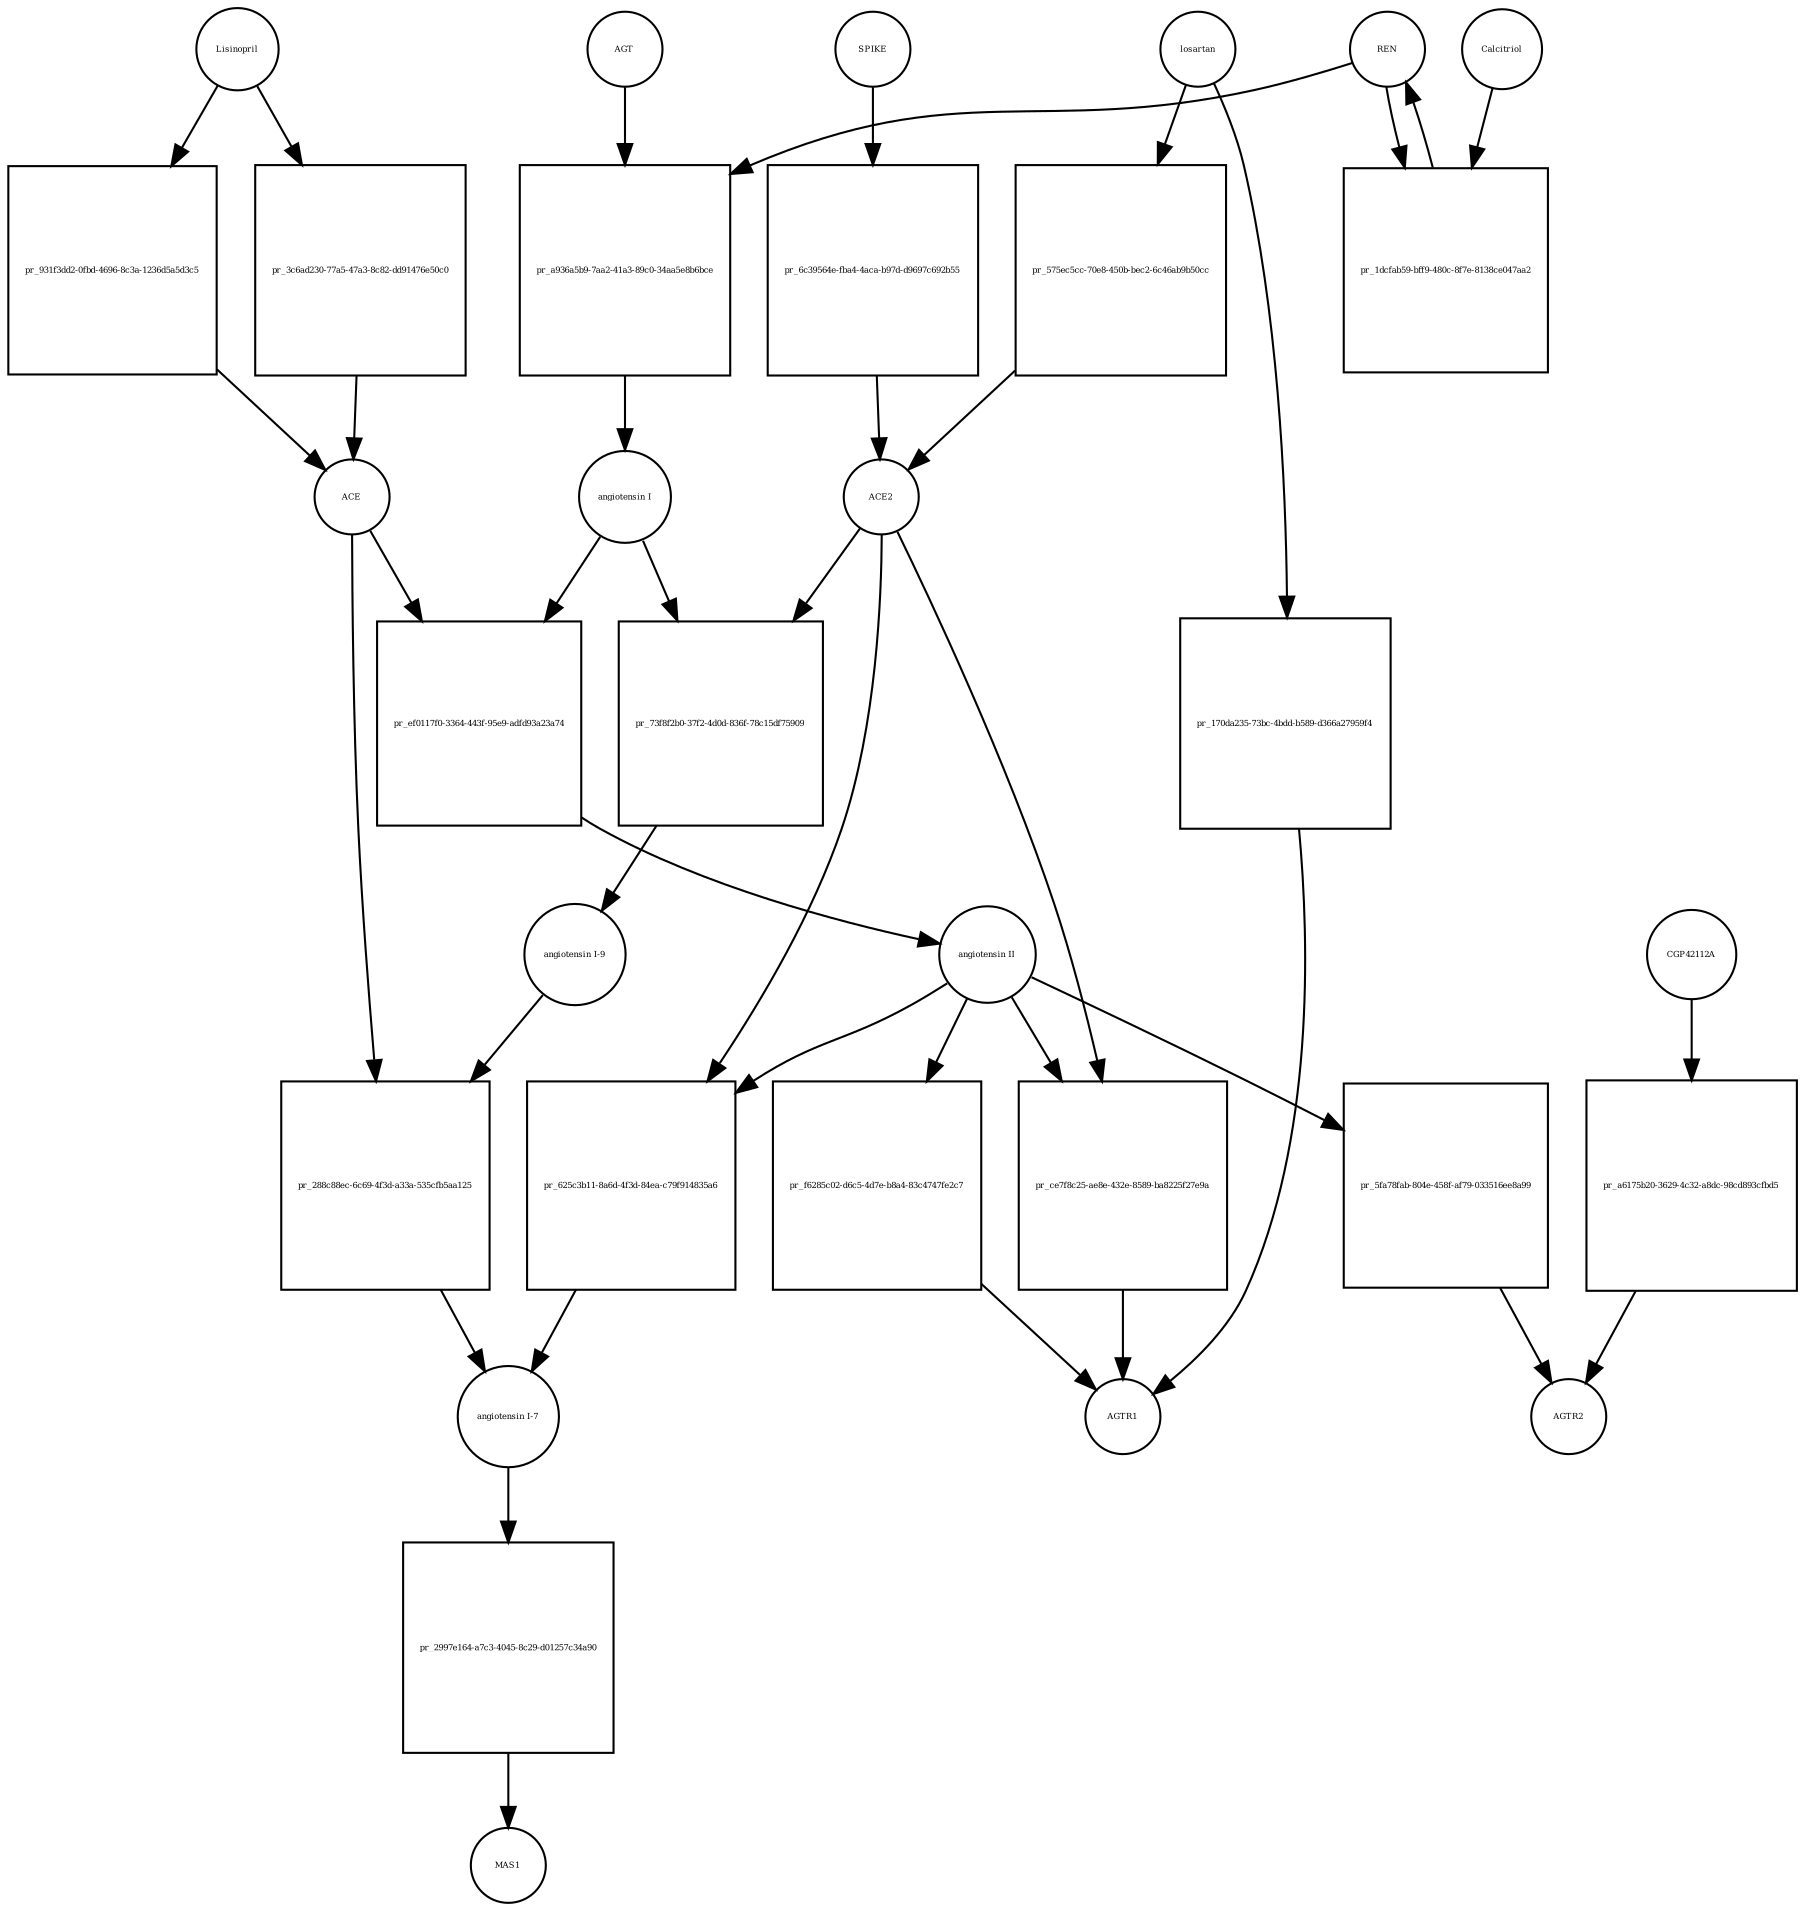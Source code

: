 strict digraph  {
AGT [annotation="", bipartite=0, cls=macromolecule, fontsize=4, label=AGT, shape=circle];
"pr_a936a5b9-7aa2-41a3-89c0-34aa5e8b6bce" [annotation="", bipartite=1, cls=process, fontsize=4, label="pr_a936a5b9-7aa2-41a3-89c0-34aa5e8b6bce", shape=square];
"angiotensin I" [annotation="", bipartite=0, cls="simple chemical", fontsize=4, label="angiotensin I", shape=circle];
REN [annotation="", bipartite=0, cls=macromolecule, fontsize=4, label=REN, shape=circle];
"pr_ef0117f0-3364-443f-95e9-adfd93a23a74" [annotation="", bipartite=1, cls=process, fontsize=4, label="pr_ef0117f0-3364-443f-95e9-adfd93a23a74", shape=square];
"angiotensin II" [annotation="", bipartite=0, cls="simple chemical", fontsize=4, label="angiotensin II", shape=circle];
ACE [annotation="", bipartite=0, cls=macromolecule, fontsize=4, label=ACE, shape=circle];
"pr_73f8f2b0-37f2-4d0d-836f-78c15df75909" [annotation="", bipartite=1, cls=process, fontsize=4, label="pr_73f8f2b0-37f2-4d0d-836f-78c15df75909", shape=square];
"angiotensin I-9" [annotation="", bipartite=0, cls="simple chemical", fontsize=4, label="angiotensin I-9", shape=circle];
ACE2 [annotation="", bipartite=0, cls=macromolecule, fontsize=4, label=ACE2, shape=circle];
"pr_288c88ec-6c69-4f3d-a33a-535cfb5aa125" [annotation="", bipartite=1, cls=process, fontsize=4, label="pr_288c88ec-6c69-4f3d-a33a-535cfb5aa125", shape=square];
"angiotensin I-7" [annotation="", bipartite=0, cls="simple chemical", fontsize=4, label="angiotensin I-7", shape=circle];
"pr_625c3b11-8a6d-4f3d-84ea-c79f914835a6" [annotation="", bipartite=1, cls=process, fontsize=4, label="pr_625c3b11-8a6d-4f3d-84ea-c79f914835a6", shape=square];
SPIKE [annotation="", bipartite=0, cls=macromolecule, fontsize=4, label=SPIKE, shape=circle];
"pr_6c39564e-fba4-4aca-b97d-d9697c692b55" [annotation="", bipartite=1, cls=process, fontsize=4, label="pr_6c39564e-fba4-4aca-b97d-d9697c692b55", shape=square];
Lisinopril [annotation="", bipartite=0, cls="simple chemical", fontsize=4, label=Lisinopril, shape=circle];
"pr_931f3dd2-0fbd-4696-8c3a-1236d5a5d3c5" [annotation="", bipartite=1, cls=process, fontsize=4, label="pr_931f3dd2-0fbd-4696-8c3a-1236d5a5d3c5", shape=square];
"pr_f6285c02-d6c5-4d7e-b8a4-83c4747fe2c7" [annotation="", bipartite=1, cls=process, fontsize=4, label="pr_f6285c02-d6c5-4d7e-b8a4-83c4747fe2c7", shape=square];
AGTR1 [annotation="", bipartite=0, cls=macromolecule, fontsize=4, label=AGTR1, shape=circle];
"pr_5fa78fab-804e-458f-af79-033516ee8a99" [annotation="", bipartite=1, cls=process, fontsize=4, label="pr_5fa78fab-804e-458f-af79-033516ee8a99", shape=square];
AGTR2 [annotation="", bipartite=0, cls=macromolecule, fontsize=4, label=AGTR2, shape=circle];
"pr_2997e164-a7c3-4045-8c29-d01257c34a90" [annotation="", bipartite=1, cls=process, fontsize=4, label="pr_2997e164-a7c3-4045-8c29-d01257c34a90", shape=square];
MAS1 [annotation="", bipartite=0, cls=macromolecule, fontsize=4, label=MAS1, shape=circle];
losartan [annotation="", bipartite=0, cls="simple chemical", fontsize=4, label=losartan, shape=circle];
"pr_170da235-73bc-4bdd-b589-d366a27959f4" [annotation="", bipartite=1, cls=process, fontsize=4, label="pr_170da235-73bc-4bdd-b589-d366a27959f4", shape=square];
"pr_1dcfab59-bff9-480c-8f7e-8138ce047aa2" [annotation="", bipartite=1, cls=process, fontsize=4, label="pr_1dcfab59-bff9-480c-8f7e-8138ce047aa2", shape=square];
Calcitriol [annotation="", bipartite=0, cls="simple chemical", fontsize=4, label=Calcitriol, shape=circle];
"pr_3c6ad230-77a5-47a3-8c82-dd91476e50c0" [annotation="", bipartite=1, cls=process, fontsize=4, label="pr_3c6ad230-77a5-47a3-8c82-dd91476e50c0", shape=square];
"pr_ce7f8c25-ae8e-432e-8589-ba8225f27e9a" [annotation="", bipartite=1, cls=process, fontsize=4, label="pr_ce7f8c25-ae8e-432e-8589-ba8225f27e9a", shape=square];
CGP42112A [annotation="", bipartite=0, cls="simple chemical", fontsize=4, label=CGP42112A, shape=circle];
"pr_a6175b20-3629-4c32-a8dc-98cd893cfbd5" [annotation="", bipartite=1, cls=process, fontsize=4, label="pr_a6175b20-3629-4c32-a8dc-98cd893cfbd5", shape=square];
"pr_575ec5cc-70e8-450b-bec2-6c46ab9b50cc" [annotation="", bipartite=1, cls=process, fontsize=4, label="pr_575ec5cc-70e8-450b-bec2-6c46ab9b50cc", shape=square];
AGT -> "pr_a936a5b9-7aa2-41a3-89c0-34aa5e8b6bce"  [annotation="", interaction_type=consumption];
"pr_a936a5b9-7aa2-41a3-89c0-34aa5e8b6bce" -> "angiotensin I"  [annotation="", interaction_type=production];
"angiotensin I" -> "pr_ef0117f0-3364-443f-95e9-adfd93a23a74"  [annotation="", interaction_type=consumption];
"angiotensin I" -> "pr_73f8f2b0-37f2-4d0d-836f-78c15df75909"  [annotation="", interaction_type=consumption];
REN -> "pr_a936a5b9-7aa2-41a3-89c0-34aa5e8b6bce"  [annotation="", interaction_type=catalysis];
REN -> "pr_1dcfab59-bff9-480c-8f7e-8138ce047aa2"  [annotation="", interaction_type=consumption];
"pr_ef0117f0-3364-443f-95e9-adfd93a23a74" -> "angiotensin II"  [annotation="", interaction_type=production];
"angiotensin II" -> "pr_625c3b11-8a6d-4f3d-84ea-c79f914835a6"  [annotation="", interaction_type=consumption];
"angiotensin II" -> "pr_f6285c02-d6c5-4d7e-b8a4-83c4747fe2c7"  [annotation="", interaction_type=consumption];
"angiotensin II" -> "pr_5fa78fab-804e-458f-af79-033516ee8a99"  [annotation="", interaction_type=consumption];
"angiotensin II" -> "pr_ce7f8c25-ae8e-432e-8589-ba8225f27e9a"  [annotation="", interaction_type=modulation];
ACE -> "pr_ef0117f0-3364-443f-95e9-adfd93a23a74"  [annotation="", interaction_type=catalysis];
ACE -> "pr_288c88ec-6c69-4f3d-a33a-535cfb5aa125"  [annotation="", interaction_type=catalysis];
"pr_73f8f2b0-37f2-4d0d-836f-78c15df75909" -> "angiotensin I-9"  [annotation="", interaction_type=production];
"angiotensin I-9" -> "pr_288c88ec-6c69-4f3d-a33a-535cfb5aa125"  [annotation="", interaction_type=consumption];
ACE2 -> "pr_73f8f2b0-37f2-4d0d-836f-78c15df75909"  [annotation="", interaction_type=catalysis];
ACE2 -> "pr_625c3b11-8a6d-4f3d-84ea-c79f914835a6"  [annotation="", interaction_type=catalysis];
ACE2 -> "pr_ce7f8c25-ae8e-432e-8589-ba8225f27e9a"  [annotation="", interaction_type=consumption];
"pr_288c88ec-6c69-4f3d-a33a-535cfb5aa125" -> "angiotensin I-7"  [annotation="", interaction_type=production];
"angiotensin I-7" -> "pr_2997e164-a7c3-4045-8c29-d01257c34a90"  [annotation="", interaction_type=consumption];
"pr_625c3b11-8a6d-4f3d-84ea-c79f914835a6" -> "angiotensin I-7"  [annotation="", interaction_type=production];
SPIKE -> "pr_6c39564e-fba4-4aca-b97d-d9697c692b55"  [annotation="", interaction_type=consumption];
"pr_6c39564e-fba4-4aca-b97d-d9697c692b55" -> ACE2  [annotation="", interaction_type=production];
Lisinopril -> "pr_931f3dd2-0fbd-4696-8c3a-1236d5a5d3c5"  [annotation="", interaction_type=consumption];
Lisinopril -> "pr_3c6ad230-77a5-47a3-8c82-dd91476e50c0"  [annotation="", interaction_type=consumption];
"pr_931f3dd2-0fbd-4696-8c3a-1236d5a5d3c5" -> ACE  [annotation="", interaction_type=production];
"pr_f6285c02-d6c5-4d7e-b8a4-83c4747fe2c7" -> AGTR1  [annotation="", interaction_type=production];
"pr_5fa78fab-804e-458f-af79-033516ee8a99" -> AGTR2  [annotation="", interaction_type=production];
"pr_2997e164-a7c3-4045-8c29-d01257c34a90" -> MAS1  [annotation="", interaction_type=production];
losartan -> "pr_170da235-73bc-4bdd-b589-d366a27959f4"  [annotation="", interaction_type=consumption];
losartan -> "pr_575ec5cc-70e8-450b-bec2-6c46ab9b50cc"  [annotation="", interaction_type=consumption];
"pr_170da235-73bc-4bdd-b589-d366a27959f4" -> AGTR1  [annotation="", interaction_type=production];
"pr_1dcfab59-bff9-480c-8f7e-8138ce047aa2" -> REN  [annotation="", interaction_type=production];
Calcitriol -> "pr_1dcfab59-bff9-480c-8f7e-8138ce047aa2"  [annotation="", interaction_type=inhibition];
"pr_3c6ad230-77a5-47a3-8c82-dd91476e50c0" -> ACE  [annotation="", interaction_type=production];
"pr_ce7f8c25-ae8e-432e-8589-ba8225f27e9a" -> AGTR1  [annotation="", interaction_type=production];
CGP42112A -> "pr_a6175b20-3629-4c32-a8dc-98cd893cfbd5"  [annotation="", interaction_type=consumption];
"pr_a6175b20-3629-4c32-a8dc-98cd893cfbd5" -> AGTR2  [annotation="", interaction_type=production];
"pr_575ec5cc-70e8-450b-bec2-6c46ab9b50cc" -> ACE2  [annotation="", interaction_type=production];
}
